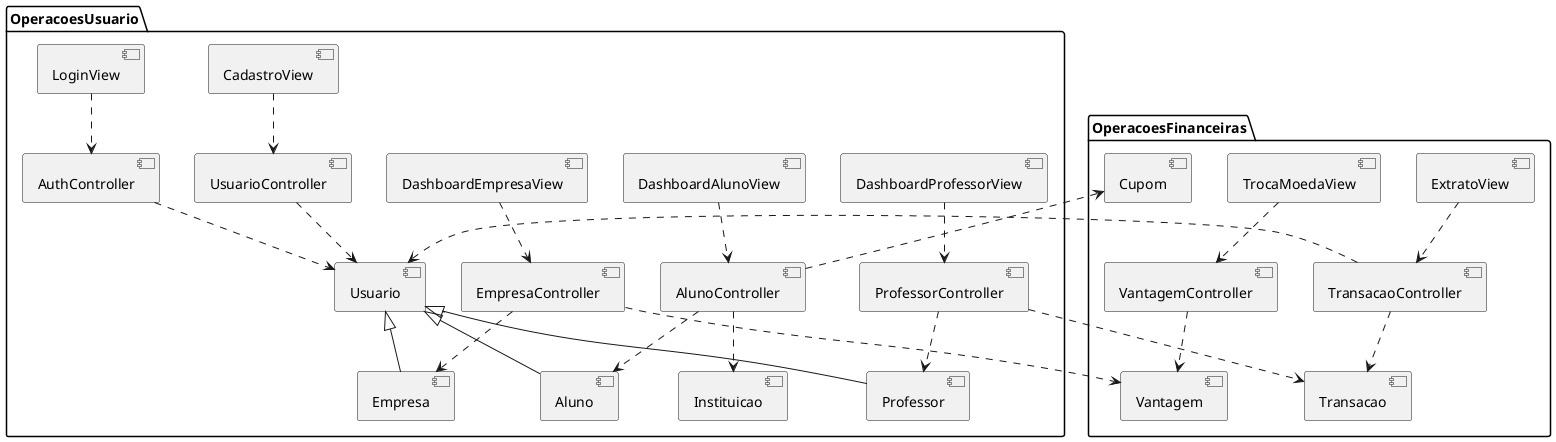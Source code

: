 @startuml

package "OperacoesUsuario" {
  [CadastroView]
  [LoginView]
  [DashboardAlunoView]
  [DashboardProfessorView]
  [DashboardEmpresaView]
  [AuthController]
  [UsuarioController]
  [AlunoController]
  [ProfessorController]
  [EmpresaController]
  [Usuario]
  [Aluno]
  [Professor]
  [Empresa]
  [Instituicao]
}

package "OperacoesFinanceiras" {
  [ExtratoView]
  [TrocaMoedaView]
  [VantagemController]
  [TransacaoController]
  [Vantagem]
  [Transacao]
  [Cupom]
}

' Conexões View -> Controller
[LoginView] ..> [AuthController]
[DashboardAlunoView] ..> [AlunoController]
[DashboardProfessorView] ..> [ProfessorController]
[DashboardEmpresaView] ..> [EmpresaController]
[ExtratoView] ..> [TransacaoController]
[TrocaMoedaView] ..> [VantagemController]
[CadastroView] ..> [UsuarioController]

' Conexões Controller -> Model
[AuthController] ..> [Usuario]
[UsuarioController] ..> [Usuario]
[AlunoController] ..> [Aluno]
[AlunoController] ..> [Instituicao]
[AlunoController] ..> [Cupom]
[ProfessorController] ..> [Professor]
[ProfessorController] ..> [Transacao]
[EmpresaController] ..> [Empresa]
[EmpresaController] ..> [Vantagem]
[VantagemController] ..> [Vantagem]
[TransacaoController] ..> [Transacao]
[TransacaoController] ..> [Usuario]

' Herança
[Usuario] <|-- [Aluno]
[Usuario] <|-- [Professor]
[Usuario] <|-- [Empresa]

@enduml
